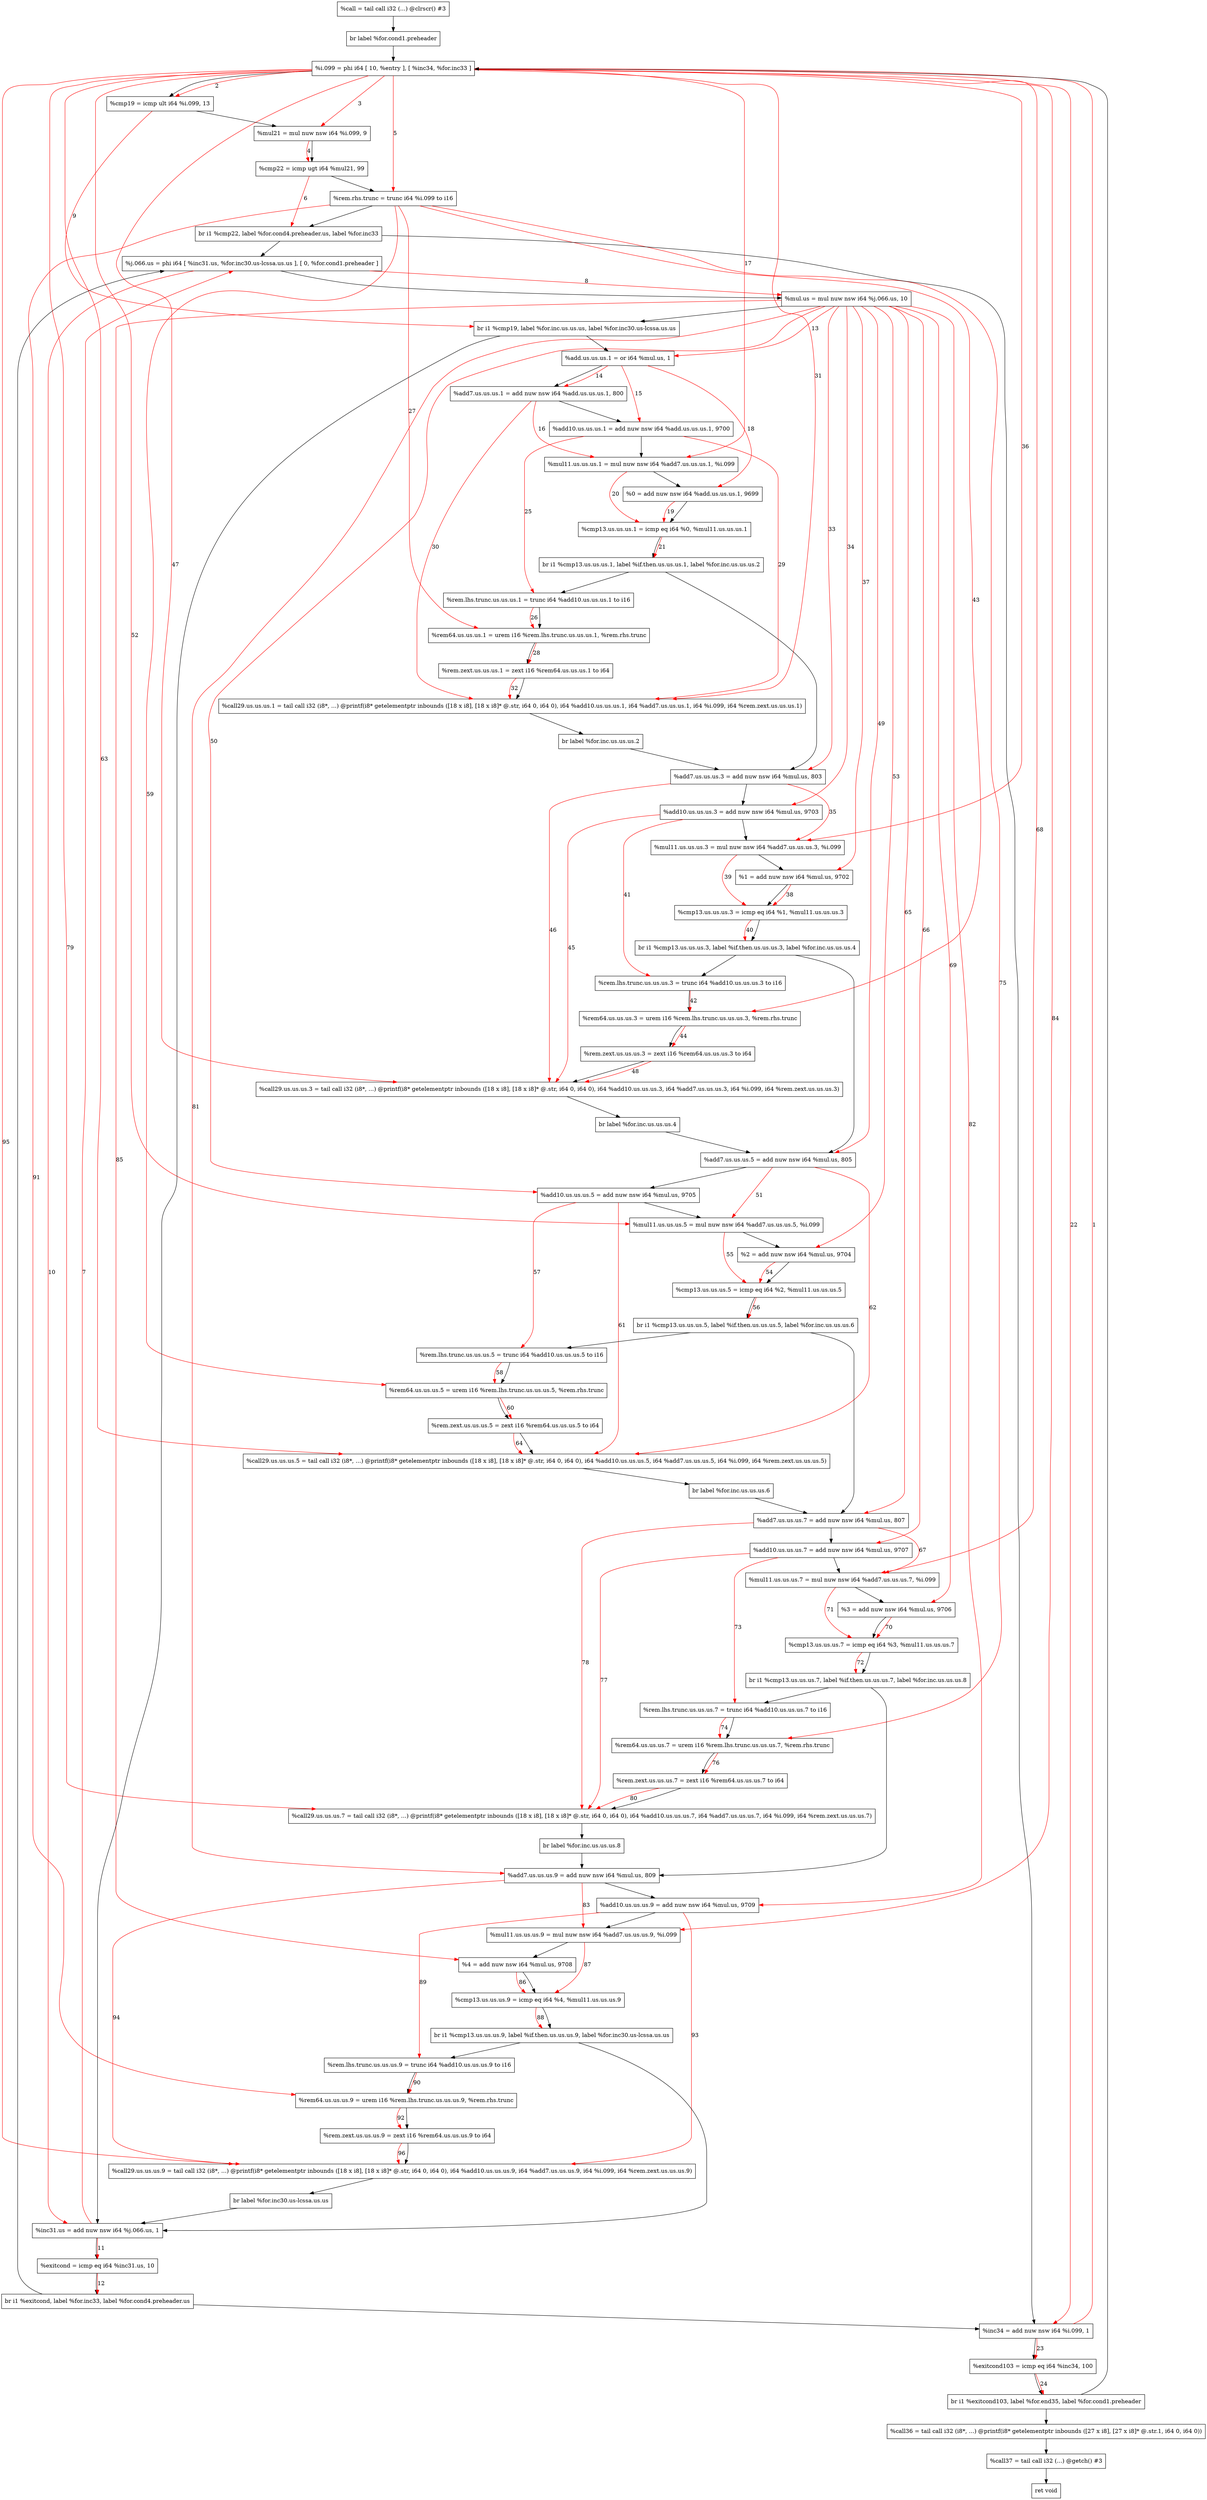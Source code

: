 digraph "CDFG for'func' function" {
	Node0x55ae2a915ab8[shape=record, label="  %call = tail call i32 (...) @clrscr() #3"]
	Node0x55ae2a915cc8[shape=record, label="  br label %for.cond1.preheader"]
	Node0x55ae2a916468[shape=record, label="  %i.099 = phi i64 [ 10, %entry ], [ %inc34, %for.inc33 ]"]
	Node0x55ae2a916580[shape=record, label="  %cmp19 = icmp ult i64 %i.099, 13"]
	Node0x55ae2a916640[shape=record, label="  %mul21 = mul nuw nsw i64 %i.099, 9"]
	Node0x55ae2a916700[shape=record, label="  %cmp22 = icmp ugt i64 %mul21, 99"]
	Node0x55ae2a916778[shape=record, label="  %rem.rhs.trunc = trunc i64 %i.099 to i16"]
	Node0x55ae2a89edb8[shape=record, label="  br i1 %cmp22, label %for.cond4.preheader.us, label %for.inc33"]
	Node0x55ae2a916b08[shape=record, label="  %j.066.us = phi i64 [ %inc31.us, %for.inc30.us-lcssa.us.us ], [ 0, %for.cond1.preheader ]"]
	Node0x55ae2a916bd0[shape=record, label="  %mul.us = mul nuw nsw i64 %j.066.us, 10"]
	Node0x55ae2a8aa228[shape=record, label="  br i1 %cmp19, label %for.inc.us.us.us, label %for.inc30.us-lcssa.us.us"]
	Node0x55ae2a916f10[shape=record, label="  %inc31.us = add nuw nsw i64 %j.066.us, 1"]
	Node0x55ae2a916f80[shape=record, label="  %exitcond = icmp eq i64 %inc31.us, 10"]
	Node0x55ae2a8aa348[shape=record, label="  br i1 %exitcond, label %for.inc33, label %for.cond4.preheader.us"]
	Node0x55ae2a916ff0[shape=record, label="  %add.us.us.us.1 = or i64 %mul.us, 1"]
	Node0x55ae2a917060[shape=record, label="  %add7.us.us.us.1 = add nuw nsw i64 %add.us.us.us.1, 800"]
	Node0x55ae2a917160[shape=record, label="  %add10.us.us.us.1 = add nuw nsw i64 %add.us.us.us.1, 9700"]
	Node0x55ae2a917230[shape=record, label="  %mul11.us.us.us.1 = mul nuw nsw i64 %add7.us.us.us.1, %i.099"]
	Node0x55ae2a9172d0[shape=record, label="  %0 = add nuw nsw i64 %add.us.us.us.1, 9699"]
	Node0x55ae2a9173a0[shape=record, label="  %cmp13.us.us.us.1 = icmp eq i64 %0, %mul11.us.us.us.1"]
	Node0x55ae2a8aa468[shape=record, label="  br i1 %cmp13.us.us.us.1, label %if.then.us.us.us.1, label %for.inc.us.us.us.2"]
	Node0x55ae2a917550[shape=record, label="  %inc34 = add nuw nsw i64 %i.099, 1"]
	Node0x55ae2a9175c0[shape=record, label="  %exitcond103 = icmp eq i64 %inc34, 100"]
	Node0x55ae2a8aa588[shape=record, label="  br i1 %exitcond103, label %for.end35, label %for.cond1.preheader"]
	Node0x55ae2a917d10[shape=record, label="  %call36 = tail call i32 (i8*, ...) @printf(i8* getelementptr inbounds ([27 x i8], [27 x i8]* @.str.1, i64 0, i64 0))"]
	Node0x55ae2a917eb8[shape=record, label="  %call37 = tail call i32 (...) @getch() #3"]
	Node0x55ae2a917f80[shape=record, label="  ret void"]
	Node0x55ae2a916e48[shape=record, label="  %rem.lhs.trunc.us.us.us.1 = trunc i64 %add10.us.us.us.1 to i16"]
	Node0x55ae2a9180f0[shape=record, label="  %rem64.us.us.us.1 = urem i16 %rem.lhs.trunc.us.us.us.1, %rem.rhs.trunc"]
	Node0x55ae2a916a28[shape=record, label="  %rem.zext.us.us.us.1 = zext i16 %rem64.us.us.us.1 to i64"]
	Node0x55ae2a915980[shape=record, label="  %call29.us.us.us.1 = tail call i32 (i8*, ...) @printf(i8* getelementptr inbounds ([18 x i8], [18 x i8]* @.str, i64 0, i64 0), i64 %add10.us.us.us.1, i64 %add7.us.us.us.1, i64 %i.099, i64 %rem.zext.us.us.us.1)"]
	Node0x55ae2a9182a8[shape=record, label="  br label %for.inc.us.us.us.2"]
	Node0x55ae2a918320[shape=record, label="  %add7.us.us.us.3 = add nuw nsw i64 %mul.us, 803"]
	Node0x55ae2a9183c0[shape=record, label="  %add10.us.us.us.3 = add nuw nsw i64 %mul.us, 9703"]
	Node0x55ae2a918490[shape=record, label="  %mul11.us.us.us.3 = mul nuw nsw i64 %add7.us.us.us.3, %i.099"]
	Node0x55ae2a918530[shape=record, label="  %1 = add nuw nsw i64 %mul.us, 9702"]
	Node0x55ae2a918600[shape=record, label="  %cmp13.us.us.us.3 = icmp eq i64 %1, %mul11.us.us.us.3"]
	Node0x55ae2a9187e8[shape=record, label="  br i1 %cmp13.us.us.us.3, label %if.then.us.us.us.3, label %for.inc.us.us.us.4"]
	Node0x55ae2a9168b8[shape=record, label="  %rem.lhs.trunc.us.us.us.3 = trunc i64 %add10.us.us.us.3 to i16"]
	Node0x55ae2a9188d0[shape=record, label="  %rem64.us.us.us.3 = urem i16 %rem.lhs.trunc.us.us.us.3, %rem.rhs.trunc"]
	Node0x55ae2a918958[shape=record, label="  %rem.zext.us.us.us.3 = zext i16 %rem64.us.us.us.3 to i64"]
	Node0x55ae2a912d80[shape=record, label="  %call29.us.us.us.3 = tail call i32 (i8*, ...) @printf(i8* getelementptr inbounds ([18 x i8], [18 x i8]* @.str, i64 0, i64 0), i64 %add10.us.us.us.3, i64 %add7.us.us.us.3, i64 %i.099, i64 %rem.zext.us.us.us.3)"]
	Node0x55ae2a919278[shape=record, label="  br label %for.inc.us.us.us.4"]
	Node0x55ae2a9192f0[shape=record, label="  %add7.us.us.us.5 = add nuw nsw i64 %mul.us, 805"]
	Node0x55ae2a919390[shape=record, label="  %add10.us.us.us.5 = add nuw nsw i64 %mul.us, 9705"]
	Node0x55ae2a919460[shape=record, label="  %mul11.us.us.us.5 = mul nuw nsw i64 %add7.us.us.us.5, %i.099"]
	Node0x55ae2a919500[shape=record, label="  %2 = add nuw nsw i64 %mul.us, 9704"]
	Node0x55ae2a919600[shape=record, label="  %cmp13.us.us.us.5 = icmp eq i64 %2, %mul11.us.us.us.5"]
	Node0x55ae2a9197e8[shape=record, label="  br i1 %cmp13.us.us.us.5, label %if.then.us.us.us.5, label %for.inc.us.us.us.6"]
	Node0x55ae2a918758[shape=record, label="  %rem.lhs.trunc.us.us.us.5 = trunc i64 %add10.us.us.us.5 to i16"]
	Node0x55ae2a919ef0[shape=record, label="  %rem64.us.us.us.5 = urem i16 %rem.lhs.trunc.us.us.us.5, %rem.rhs.trunc"]
	Node0x55ae2a919f78[shape=record, label="  %rem.zext.us.us.us.5 = zext i16 %rem64.us.us.us.5 to i64"]
	Node0x55ae2a897430[shape=record, label="  %call29.us.us.us.5 = tail call i32 (i8*, ...) @printf(i8* getelementptr inbounds ([18 x i8], [18 x i8]* @.str, i64 0, i64 0), i64 %add10.us.us.us.5, i64 %add7.us.us.us.5, i64 %i.099, i64 %rem.zext.us.us.us.5)"]
	Node0x55ae2a91a088[shape=record, label="  br label %for.inc.us.us.us.6"]
	Node0x55ae2a91a100[shape=record, label="  %add7.us.us.us.7 = add nuw nsw i64 %mul.us, 807"]
	Node0x55ae2a91a1a0[shape=record, label="  %add10.us.us.us.7 = add nuw nsw i64 %mul.us, 9707"]
	Node0x55ae2a91a270[shape=record, label="  %mul11.us.us.us.7 = mul nuw nsw i64 %add7.us.us.us.7, %i.099"]
	Node0x55ae2a91a310[shape=record, label="  %3 = add nuw nsw i64 %mul.us, 9706"]
	Node0x55ae2a91a3e0[shape=record, label="  %cmp13.us.us.us.7 = icmp eq i64 %3, %mul11.us.us.us.7"]
	Node0x55ae2a91a5c8[shape=record, label="  br i1 %cmp13.us.us.us.7, label %if.then.us.us.us.7, label %for.inc.us.us.us.8"]
	Node0x55ae2a919758[shape=record, label="  %rem.lhs.trunc.us.us.us.7 = trunc i64 %add10.us.us.us.7 to i16"]
	Node0x55ae2a91a6b0[shape=record, label="  %rem64.us.us.us.7 = urem i16 %rem.lhs.trunc.us.us.us.7, %rem.rhs.trunc"]
	Node0x55ae2a91a738[shape=record, label="  %rem.zext.us.us.us.7 = zext i16 %rem64.us.us.us.7 to i64"]
	Node0x55ae2a8d6870[shape=record, label="  %call29.us.us.us.7 = tail call i32 (i8*, ...) @printf(i8* getelementptr inbounds ([18 x i8], [18 x i8]* @.str, i64 0, i64 0), i64 %add10.us.us.us.7, i64 %add7.us.us.us.7, i64 %i.099, i64 %rem.zext.us.us.us.7)"]
	Node0x55ae2a91a848[shape=record, label="  br label %for.inc.us.us.us.8"]
	Node0x55ae2a91a8c0[shape=record, label="  %add7.us.us.us.9 = add nuw nsw i64 %mul.us, 809"]
	Node0x55ae2a91a960[shape=record, label="  %add10.us.us.us.9 = add nuw nsw i64 %mul.us, 9709"]
	Node0x55ae2a91aa30[shape=record, label="  %mul11.us.us.us.9 = mul nuw nsw i64 %add7.us.us.us.9, %i.099"]
	Node0x55ae2a91aad0[shape=record, label="  %4 = add nuw nsw i64 %mul.us, 9708"]
	Node0x55ae2a91abc0[shape=record, label="  %cmp13.us.us.us.9 = icmp eq i64 %4, %mul11.us.us.us.9"]
	Node0x55ae2a91acf8[shape=record, label="  br i1 %cmp13.us.us.us.9, label %if.then.us.us.us.9, label %for.inc30.us-lcssa.us.us"]
	Node0x55ae2a91a538[shape=record, label="  %rem.lhs.trunc.us.us.us.9 = trunc i64 %add10.us.us.us.9 to i16"]
	Node0x55ae2a91adb0[shape=record, label="  %rem64.us.us.us.9 = urem i16 %rem.lhs.trunc.us.us.us.9, %rem.rhs.trunc"]
	Node0x55ae2a91ae38[shape=record, label="  %rem.zext.us.us.us.9 = zext i16 %rem64.us.us.us.9 to i64"]
	Node0x55ae2a897800[shape=record, label="  %call29.us.us.us.9 = tail call i32 (i8*, ...) @printf(i8* getelementptr inbounds ([18 x i8], [18 x i8]* @.str, i64 0, i64 0), i64 %add10.us.us.us.9, i64 %add7.us.us.us.9, i64 %i.099, i64 %rem.zext.us.us.us.9)"]
	Node0x55ae2a91af48[shape=record, label="  br label %for.inc30.us-lcssa.us.us"]
	Node0x55ae2a915ab8 -> Node0x55ae2a915cc8
	Node0x55ae2a915cc8 -> Node0x55ae2a916468
	Node0x55ae2a916468 -> Node0x55ae2a916580
	Node0x55ae2a916580 -> Node0x55ae2a916640
	Node0x55ae2a916640 -> Node0x55ae2a916700
	Node0x55ae2a916700 -> Node0x55ae2a916778
	Node0x55ae2a916778 -> Node0x55ae2a89edb8
	Node0x55ae2a89edb8 -> Node0x55ae2a916b08
	Node0x55ae2a89edb8 -> Node0x55ae2a917550
	Node0x55ae2a916b08 -> Node0x55ae2a916bd0
	Node0x55ae2a916bd0 -> Node0x55ae2a8aa228
	Node0x55ae2a8aa228 -> Node0x55ae2a916ff0
	Node0x55ae2a8aa228 -> Node0x55ae2a916f10
	Node0x55ae2a916f10 -> Node0x55ae2a916f80
	Node0x55ae2a916f80 -> Node0x55ae2a8aa348
	Node0x55ae2a8aa348 -> Node0x55ae2a917550
	Node0x55ae2a8aa348 -> Node0x55ae2a916b08
	Node0x55ae2a916ff0 -> Node0x55ae2a917060
	Node0x55ae2a917060 -> Node0x55ae2a917160
	Node0x55ae2a917160 -> Node0x55ae2a917230
	Node0x55ae2a917230 -> Node0x55ae2a9172d0
	Node0x55ae2a9172d0 -> Node0x55ae2a9173a0
	Node0x55ae2a9173a0 -> Node0x55ae2a8aa468
	Node0x55ae2a8aa468 -> Node0x55ae2a916e48
	Node0x55ae2a8aa468 -> Node0x55ae2a918320
	Node0x55ae2a917550 -> Node0x55ae2a9175c0
	Node0x55ae2a9175c0 -> Node0x55ae2a8aa588
	Node0x55ae2a8aa588 -> Node0x55ae2a917d10
	Node0x55ae2a8aa588 -> Node0x55ae2a916468
	Node0x55ae2a917d10 -> Node0x55ae2a917eb8
	Node0x55ae2a917eb8 -> Node0x55ae2a917f80
	Node0x55ae2a916e48 -> Node0x55ae2a9180f0
	Node0x55ae2a9180f0 -> Node0x55ae2a916a28
	Node0x55ae2a916a28 -> Node0x55ae2a915980
	Node0x55ae2a915980 -> Node0x55ae2a9182a8
	Node0x55ae2a9182a8 -> Node0x55ae2a918320
	Node0x55ae2a918320 -> Node0x55ae2a9183c0
	Node0x55ae2a9183c0 -> Node0x55ae2a918490
	Node0x55ae2a918490 -> Node0x55ae2a918530
	Node0x55ae2a918530 -> Node0x55ae2a918600
	Node0x55ae2a918600 -> Node0x55ae2a9187e8
	Node0x55ae2a9187e8 -> Node0x55ae2a9168b8
	Node0x55ae2a9187e8 -> Node0x55ae2a9192f0
	Node0x55ae2a9168b8 -> Node0x55ae2a9188d0
	Node0x55ae2a9188d0 -> Node0x55ae2a918958
	Node0x55ae2a918958 -> Node0x55ae2a912d80
	Node0x55ae2a912d80 -> Node0x55ae2a919278
	Node0x55ae2a919278 -> Node0x55ae2a9192f0
	Node0x55ae2a9192f0 -> Node0x55ae2a919390
	Node0x55ae2a919390 -> Node0x55ae2a919460
	Node0x55ae2a919460 -> Node0x55ae2a919500
	Node0x55ae2a919500 -> Node0x55ae2a919600
	Node0x55ae2a919600 -> Node0x55ae2a9197e8
	Node0x55ae2a9197e8 -> Node0x55ae2a918758
	Node0x55ae2a9197e8 -> Node0x55ae2a91a100
	Node0x55ae2a918758 -> Node0x55ae2a919ef0
	Node0x55ae2a919ef0 -> Node0x55ae2a919f78
	Node0x55ae2a919f78 -> Node0x55ae2a897430
	Node0x55ae2a897430 -> Node0x55ae2a91a088
	Node0x55ae2a91a088 -> Node0x55ae2a91a100
	Node0x55ae2a91a100 -> Node0x55ae2a91a1a0
	Node0x55ae2a91a1a0 -> Node0x55ae2a91a270
	Node0x55ae2a91a270 -> Node0x55ae2a91a310
	Node0x55ae2a91a310 -> Node0x55ae2a91a3e0
	Node0x55ae2a91a3e0 -> Node0x55ae2a91a5c8
	Node0x55ae2a91a5c8 -> Node0x55ae2a919758
	Node0x55ae2a91a5c8 -> Node0x55ae2a91a8c0
	Node0x55ae2a919758 -> Node0x55ae2a91a6b0
	Node0x55ae2a91a6b0 -> Node0x55ae2a91a738
	Node0x55ae2a91a738 -> Node0x55ae2a8d6870
	Node0x55ae2a8d6870 -> Node0x55ae2a91a848
	Node0x55ae2a91a848 -> Node0x55ae2a91a8c0
	Node0x55ae2a91a8c0 -> Node0x55ae2a91a960
	Node0x55ae2a91a960 -> Node0x55ae2a91aa30
	Node0x55ae2a91aa30 -> Node0x55ae2a91aad0
	Node0x55ae2a91aad0 -> Node0x55ae2a91abc0
	Node0x55ae2a91abc0 -> Node0x55ae2a91acf8
	Node0x55ae2a91acf8 -> Node0x55ae2a91a538
	Node0x55ae2a91acf8 -> Node0x55ae2a916f10
	Node0x55ae2a91a538 -> Node0x55ae2a91adb0
	Node0x55ae2a91adb0 -> Node0x55ae2a91ae38
	Node0x55ae2a91ae38 -> Node0x55ae2a897800
	Node0x55ae2a897800 -> Node0x55ae2a91af48
	Node0x55ae2a91af48 -> Node0x55ae2a916f10
edge [color=red]
	Node0x55ae2a917550 -> Node0x55ae2a916468[label="1"]
	Node0x55ae2a916468 -> Node0x55ae2a916580[label="2"]
	Node0x55ae2a916468 -> Node0x55ae2a916640[label="3"]
	Node0x55ae2a916640 -> Node0x55ae2a916700[label="4"]
	Node0x55ae2a916468 -> Node0x55ae2a916778[label="5"]
	Node0x55ae2a916700 -> Node0x55ae2a89edb8[label="6"]
	Node0x55ae2a916f10 -> Node0x55ae2a916b08[label="7"]
	Node0x55ae2a916b08 -> Node0x55ae2a916bd0[label="8"]
	Node0x55ae2a916580 -> Node0x55ae2a8aa228[label="9"]
	Node0x55ae2a916b08 -> Node0x55ae2a916f10[label="10"]
	Node0x55ae2a916f10 -> Node0x55ae2a916f80[label="11"]
	Node0x55ae2a916f80 -> Node0x55ae2a8aa348[label="12"]
	Node0x55ae2a916bd0 -> Node0x55ae2a916ff0[label="13"]
	Node0x55ae2a916ff0 -> Node0x55ae2a917060[label="14"]
	Node0x55ae2a916ff0 -> Node0x55ae2a917160[label="15"]
	Node0x55ae2a917060 -> Node0x55ae2a917230[label="16"]
	Node0x55ae2a916468 -> Node0x55ae2a917230[label="17"]
	Node0x55ae2a916ff0 -> Node0x55ae2a9172d0[label="18"]
	Node0x55ae2a9172d0 -> Node0x55ae2a9173a0[label="19"]
	Node0x55ae2a917230 -> Node0x55ae2a9173a0[label="20"]
	Node0x55ae2a9173a0 -> Node0x55ae2a8aa468[label="21"]
	Node0x55ae2a916468 -> Node0x55ae2a917550[label="22"]
	Node0x55ae2a917550 -> Node0x55ae2a9175c0[label="23"]
	Node0x55ae2a9175c0 -> Node0x55ae2a8aa588[label="24"]
	Node0x55ae2a917160 -> Node0x55ae2a916e48[label="25"]
	Node0x55ae2a916e48 -> Node0x55ae2a9180f0[label="26"]
	Node0x55ae2a916778 -> Node0x55ae2a9180f0[label="27"]
	Node0x55ae2a9180f0 -> Node0x55ae2a916a28[label="28"]
	Node0x55ae2a917160 -> Node0x55ae2a915980[label="29"]
	Node0x55ae2a917060 -> Node0x55ae2a915980[label="30"]
	Node0x55ae2a916468 -> Node0x55ae2a915980[label="31"]
	Node0x55ae2a916a28 -> Node0x55ae2a915980[label="32"]
	Node0x55ae2a916bd0 -> Node0x55ae2a918320[label="33"]
	Node0x55ae2a916bd0 -> Node0x55ae2a9183c0[label="34"]
	Node0x55ae2a918320 -> Node0x55ae2a918490[label="35"]
	Node0x55ae2a916468 -> Node0x55ae2a918490[label="36"]
	Node0x55ae2a916bd0 -> Node0x55ae2a918530[label="37"]
	Node0x55ae2a918530 -> Node0x55ae2a918600[label="38"]
	Node0x55ae2a918490 -> Node0x55ae2a918600[label="39"]
	Node0x55ae2a918600 -> Node0x55ae2a9187e8[label="40"]
	Node0x55ae2a9183c0 -> Node0x55ae2a9168b8[label="41"]
	Node0x55ae2a9168b8 -> Node0x55ae2a9188d0[label="42"]
	Node0x55ae2a916778 -> Node0x55ae2a9188d0[label="43"]
	Node0x55ae2a9188d0 -> Node0x55ae2a918958[label="44"]
	Node0x55ae2a9183c0 -> Node0x55ae2a912d80[label="45"]
	Node0x55ae2a918320 -> Node0x55ae2a912d80[label="46"]
	Node0x55ae2a916468 -> Node0x55ae2a912d80[label="47"]
	Node0x55ae2a918958 -> Node0x55ae2a912d80[label="48"]
	Node0x55ae2a916bd0 -> Node0x55ae2a9192f0[label="49"]
	Node0x55ae2a916bd0 -> Node0x55ae2a919390[label="50"]
	Node0x55ae2a9192f0 -> Node0x55ae2a919460[label="51"]
	Node0x55ae2a916468 -> Node0x55ae2a919460[label="52"]
	Node0x55ae2a916bd0 -> Node0x55ae2a919500[label="53"]
	Node0x55ae2a919500 -> Node0x55ae2a919600[label="54"]
	Node0x55ae2a919460 -> Node0x55ae2a919600[label="55"]
	Node0x55ae2a919600 -> Node0x55ae2a9197e8[label="56"]
	Node0x55ae2a919390 -> Node0x55ae2a918758[label="57"]
	Node0x55ae2a918758 -> Node0x55ae2a919ef0[label="58"]
	Node0x55ae2a916778 -> Node0x55ae2a919ef0[label="59"]
	Node0x55ae2a919ef0 -> Node0x55ae2a919f78[label="60"]
	Node0x55ae2a919390 -> Node0x55ae2a897430[label="61"]
	Node0x55ae2a9192f0 -> Node0x55ae2a897430[label="62"]
	Node0x55ae2a916468 -> Node0x55ae2a897430[label="63"]
	Node0x55ae2a919f78 -> Node0x55ae2a897430[label="64"]
	Node0x55ae2a916bd0 -> Node0x55ae2a91a100[label="65"]
	Node0x55ae2a916bd0 -> Node0x55ae2a91a1a0[label="66"]
	Node0x55ae2a91a100 -> Node0x55ae2a91a270[label="67"]
	Node0x55ae2a916468 -> Node0x55ae2a91a270[label="68"]
	Node0x55ae2a916bd0 -> Node0x55ae2a91a310[label="69"]
	Node0x55ae2a91a310 -> Node0x55ae2a91a3e0[label="70"]
	Node0x55ae2a91a270 -> Node0x55ae2a91a3e0[label="71"]
	Node0x55ae2a91a3e0 -> Node0x55ae2a91a5c8[label="72"]
	Node0x55ae2a91a1a0 -> Node0x55ae2a919758[label="73"]
	Node0x55ae2a919758 -> Node0x55ae2a91a6b0[label="74"]
	Node0x55ae2a916778 -> Node0x55ae2a91a6b0[label="75"]
	Node0x55ae2a91a6b0 -> Node0x55ae2a91a738[label="76"]
	Node0x55ae2a91a1a0 -> Node0x55ae2a8d6870[label="77"]
	Node0x55ae2a91a100 -> Node0x55ae2a8d6870[label="78"]
	Node0x55ae2a916468 -> Node0x55ae2a8d6870[label="79"]
	Node0x55ae2a91a738 -> Node0x55ae2a8d6870[label="80"]
	Node0x55ae2a916bd0 -> Node0x55ae2a91a8c0[label="81"]
	Node0x55ae2a916bd0 -> Node0x55ae2a91a960[label="82"]
	Node0x55ae2a91a8c0 -> Node0x55ae2a91aa30[label="83"]
	Node0x55ae2a916468 -> Node0x55ae2a91aa30[label="84"]
	Node0x55ae2a916bd0 -> Node0x55ae2a91aad0[label="85"]
	Node0x55ae2a91aad0 -> Node0x55ae2a91abc0[label="86"]
	Node0x55ae2a91aa30 -> Node0x55ae2a91abc0[label="87"]
	Node0x55ae2a91abc0 -> Node0x55ae2a91acf8[label="88"]
	Node0x55ae2a91a960 -> Node0x55ae2a91a538[label="89"]
	Node0x55ae2a91a538 -> Node0x55ae2a91adb0[label="90"]
	Node0x55ae2a916778 -> Node0x55ae2a91adb0[label="91"]
	Node0x55ae2a91adb0 -> Node0x55ae2a91ae38[label="92"]
	Node0x55ae2a91a960 -> Node0x55ae2a897800[label="93"]
	Node0x55ae2a91a8c0 -> Node0x55ae2a897800[label="94"]
	Node0x55ae2a916468 -> Node0x55ae2a897800[label="95"]
	Node0x55ae2a91ae38 -> Node0x55ae2a897800[label="96"]
}
